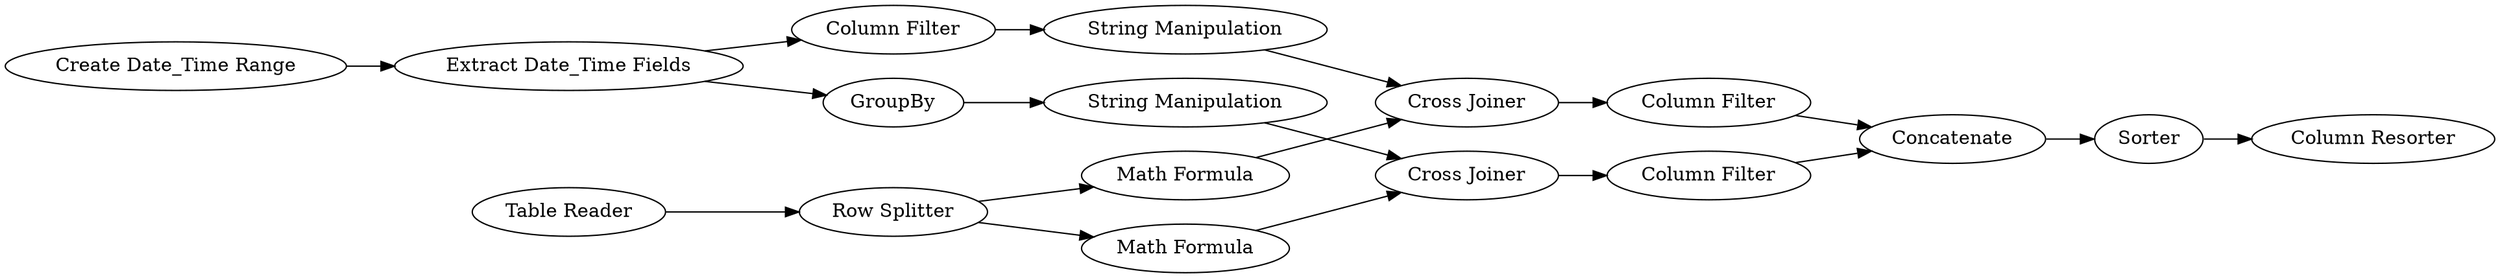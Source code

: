 digraph {
	11 -> 15
	1 -> 8
	14 -> 16
	4 -> 5
	16 -> 13
	8 -> 10
	5 -> 11
	12 -> 14
	15 -> 16
	3 -> 4
	8 -> 9
	13 -> 17
	7 -> 12
	9 -> 12
	2 -> 3
	6 -> 7
	10 -> 11
	3 -> 6
	5 [label="String Manipulation"]
	16 [label=Concatenate]
	13 [label=Sorter]
	1 [label="Table Reader"]
	7 [label="String Manipulation"]
	9 [label="Math Formula"]
	11 [label="Cross Joiner"]
	4 [label=GroupBy]
	10 [label="Math Formula"]
	8 [label="Row Splitter"]
	6 [label="Column Filter"]
	15 [label="Column Filter"]
	14 [label="Column Filter"]
	17 [label="Column Resorter"]
	3 [label="Extract Date_Time Fields"]
	2 [label="Create Date_Time Range"]
	12 [label="Cross Joiner"]
	rankdir=LR
}
